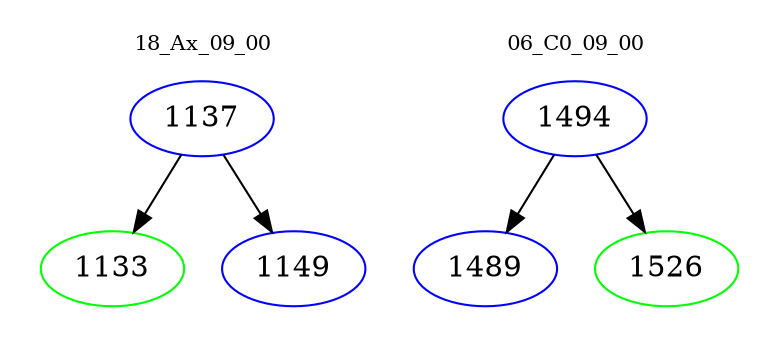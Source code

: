 digraph{
subgraph cluster_0 {
color = white
label = "18_Ax_09_00";
fontsize=10;
T0_1137 [label="1137", color="blue"]
T0_1137 -> T0_1133 [color="black"]
T0_1133 [label="1133", color="green"]
T0_1137 -> T0_1149 [color="black"]
T0_1149 [label="1149", color="blue"]
}
subgraph cluster_1 {
color = white
label = "06_C0_09_00";
fontsize=10;
T1_1494 [label="1494", color="blue"]
T1_1494 -> T1_1489 [color="black"]
T1_1489 [label="1489", color="blue"]
T1_1494 -> T1_1526 [color="black"]
T1_1526 [label="1526", color="green"]
}
}
